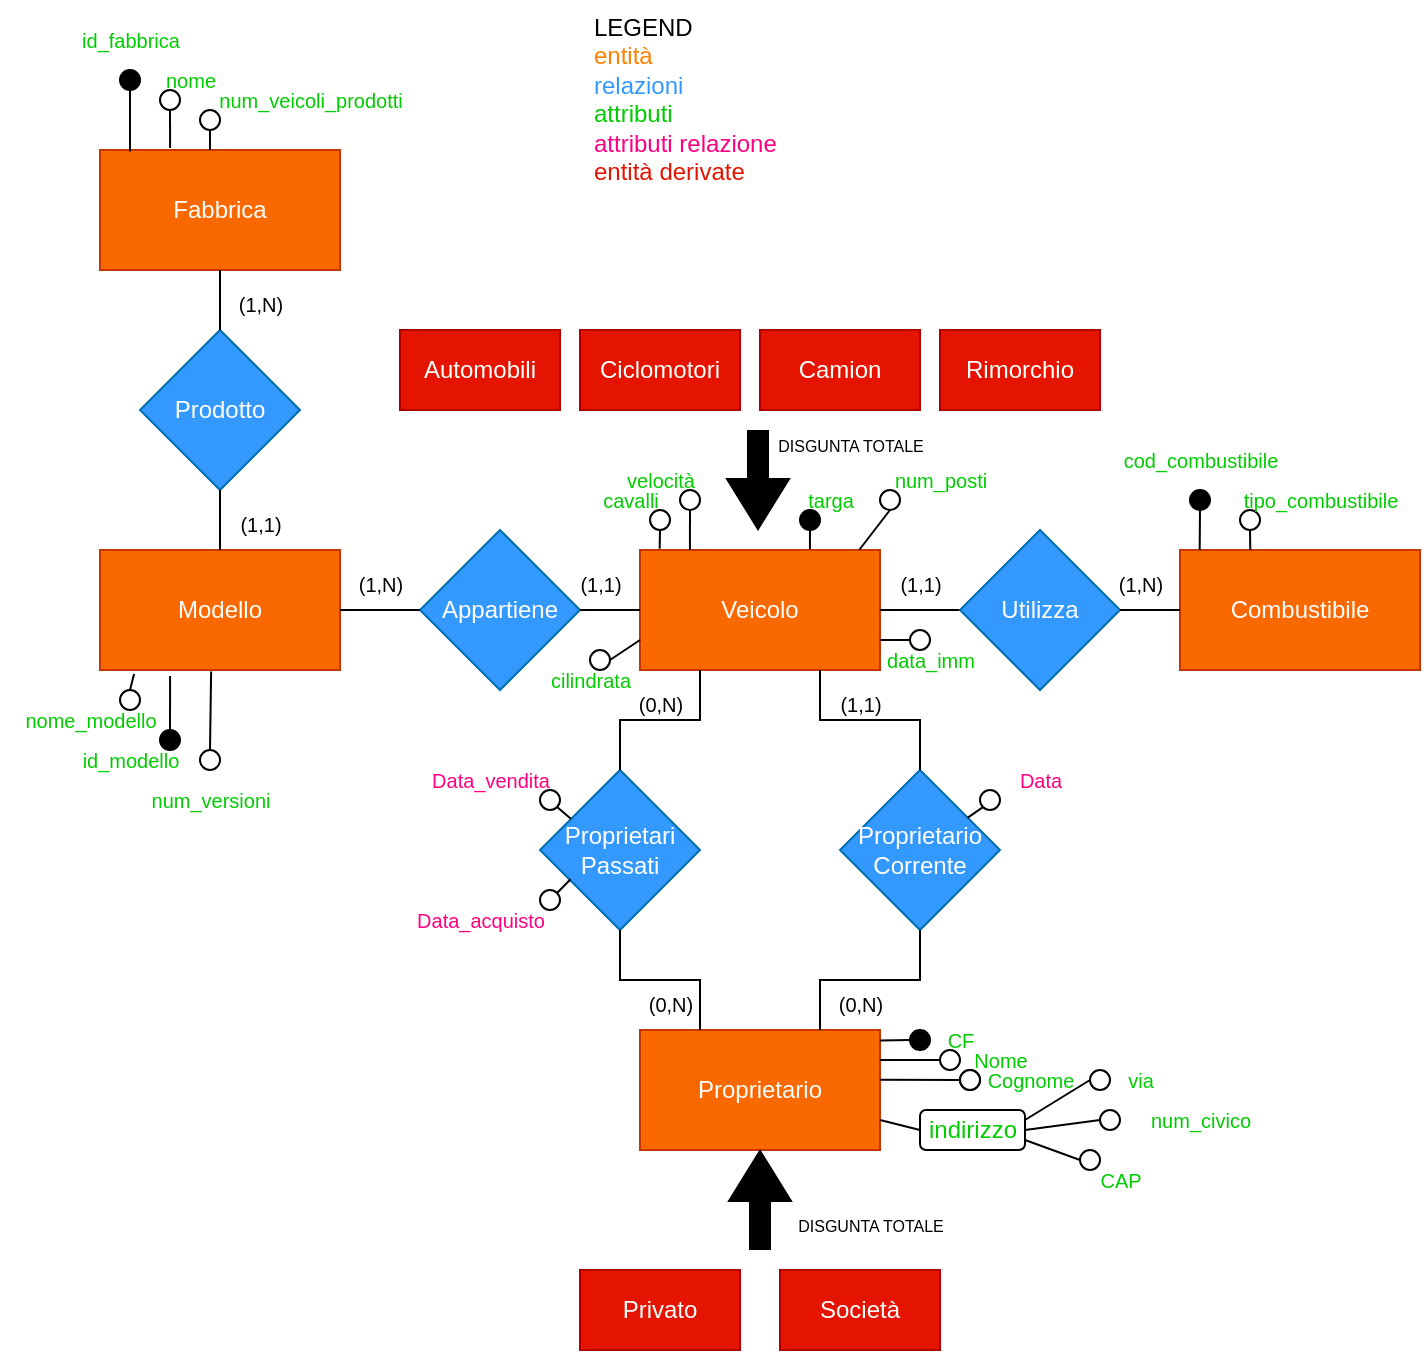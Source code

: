 <mxfile version="25.0.3">
  <diagram id="R2lEEEUBdFMjLlhIrx00" name="Page-1">
    <mxGraphModel dx="1195" dy="615" grid="1" gridSize="10" guides="1" tooltips="1" connect="1" arrows="1" fold="1" page="1" pageScale="1" pageWidth="850" pageHeight="1100" math="0" shadow="0" extFonts="Permanent Marker^https://fonts.googleapis.com/css?family=Permanent+Marker">
      <root>
        <mxCell id="0" />
        <mxCell id="1" parent="0" />
        <mxCell id="9FE5VQ18CB0oaiTqlROv-15" value="" style="shape=flexArrow;endArrow=classic;html=1;rounded=0;fontSize=12;startSize=8;endSize=8;curved=1;fillColor=#000000;" parent="1" edge="1">
          <mxGeometry width="50" height="50" relative="1" as="geometry">
            <mxPoint x="449" y="428" as="sourcePoint" />
            <mxPoint x="449" y="478" as="targetPoint" />
          </mxGeometry>
        </mxCell>
        <mxCell id="9FE5VQ18CB0oaiTqlROv-1" value="Veicolo" style="rounded=0;whiteSpace=wrap;html=1;fillColor=#fa6800;strokeColor=#C73500;fontColor=#FFFFFF;" parent="1" vertex="1">
          <mxGeometry x="390" y="488" width="120" height="60" as="geometry" />
        </mxCell>
        <mxCell id="9FE5VQ18CB0oaiTqlROv-2" value="Proprietario Corrente" style="rhombus;whiteSpace=wrap;html=1;fillColor=#3399FF;strokeColor=#006EAF;fontColor=#ffffff;" parent="1" vertex="1">
          <mxGeometry x="490" y="598" width="80" height="80" as="geometry" />
        </mxCell>
        <mxCell id="9FE5VQ18CB0oaiTqlROv-3" value="Proprietari Passati" style="rhombus;whiteSpace=wrap;html=1;fillColor=#3399FF;strokeColor=#006EAF;fontColor=#ffffff;" parent="1" vertex="1">
          <mxGeometry x="340" y="598" width="80" height="80" as="geometry" />
        </mxCell>
        <mxCell id="9FE5VQ18CB0oaiTqlROv-4" value="Proprietario" style="rounded=0;whiteSpace=wrap;html=1;fillColor=#fa6800;strokeColor=#C73500;fontColor=#FFFFFF;" parent="1" vertex="1">
          <mxGeometry x="390" y="728" width="120" height="60" as="geometry" />
        </mxCell>
        <mxCell id="9FE5VQ18CB0oaiTqlROv-5" value="Combustibile" style="rounded=0;whiteSpace=wrap;html=1;fillColor=#fa6800;strokeColor=#C73500;fontColor=#FFFFFF;" parent="1" vertex="1">
          <mxGeometry x="660" y="488" width="120" height="60" as="geometry" />
        </mxCell>
        <mxCell id="9FE5VQ18CB0oaiTqlROv-6" value="Modello" style="rounded=0;whiteSpace=wrap;html=1;fillColor=#fa6800;strokeColor=#C73500;fontColor=#FFFFFF;" parent="1" vertex="1">
          <mxGeometry x="120" y="488" width="120" height="60" as="geometry" />
        </mxCell>
        <mxCell id="9FE5VQ18CB0oaiTqlROv-7" value="Appartiene" style="rhombus;whiteSpace=wrap;html=1;fillColor=#3399FF;strokeColor=#006EAF;fontColor=#ffffff;" parent="1" vertex="1">
          <mxGeometry x="280" y="478" width="80" height="80" as="geometry" />
        </mxCell>
        <mxCell id="9FE5VQ18CB0oaiTqlROv-8" value="Prodotto" style="rhombus;whiteSpace=wrap;html=1;fillColor=#3399FF;strokeColor=#006EAF;fontColor=#ffffff;" parent="1" vertex="1">
          <mxGeometry x="140" y="378" width="80" height="80" as="geometry" />
        </mxCell>
        <mxCell id="9FE5VQ18CB0oaiTqlROv-85" style="edgeStyle=none;curved=1;rounded=0;orthogonalLoop=1;jettySize=auto;html=1;exitX=0;exitY=0.5;exitDx=0;exitDy=0;entryX=1;entryY=0.5;entryDx=0;entryDy=0;fontSize=12;startSize=8;endSize=8;endArrow=none;endFill=0;" parent="1" source="9FE5VQ18CB0oaiTqlROv-9" target="9FE5VQ18CB0oaiTqlROv-1" edge="1">
          <mxGeometry relative="1" as="geometry" />
        </mxCell>
        <mxCell id="9FE5VQ18CB0oaiTqlROv-9" value="Utilizza" style="rhombus;whiteSpace=wrap;html=1;fillColor=#3399FF;strokeColor=#006EAF;fontColor=#ffffff;" parent="1" vertex="1">
          <mxGeometry x="550" y="478" width="80" height="80" as="geometry" />
        </mxCell>
        <mxCell id="9FE5VQ18CB0oaiTqlROv-10" value="Fabbrica" style="rounded=0;whiteSpace=wrap;html=1;fillColor=#fa6800;strokeColor=#C73500;fontColor=#FFFFFF;" parent="1" vertex="1">
          <mxGeometry x="120" y="288" width="120" height="60" as="geometry" />
        </mxCell>
        <mxCell id="9FE5VQ18CB0oaiTqlROv-11" value="Automobili" style="rounded=0;whiteSpace=wrap;html=1;fillColor=#e51400;strokeColor=#B20000;fontColor=#ffffff;" parent="1" vertex="1">
          <mxGeometry x="270" y="378" width="80" height="40" as="geometry" />
        </mxCell>
        <mxCell id="9FE5VQ18CB0oaiTqlROv-12" value="Ciclomotori" style="rounded=0;whiteSpace=wrap;html=1;fillColor=#e51400;strokeColor=#B20000;fontColor=#ffffff;" parent="1" vertex="1">
          <mxGeometry x="360" y="378" width="80" height="40" as="geometry" />
        </mxCell>
        <mxCell id="9FE5VQ18CB0oaiTqlROv-13" value="Camion" style="rounded=0;whiteSpace=wrap;html=1;fillColor=#e51400;strokeColor=#B20000;fontColor=#ffffff;" parent="1" vertex="1">
          <mxGeometry x="450" y="378" width="80" height="40" as="geometry" />
        </mxCell>
        <mxCell id="9FE5VQ18CB0oaiTqlROv-14" value="Rimorchio" style="rounded=0;whiteSpace=wrap;html=1;fillColor=#E51400;strokeColor=#B20000;fontColor=#ffffff;" parent="1" vertex="1">
          <mxGeometry x="540" y="378" width="80" height="40" as="geometry" />
        </mxCell>
        <mxCell id="9FE5VQ18CB0oaiTqlROv-19" value="" style="endArrow=none;html=1;rounded=0;fontSize=12;startSize=8;endSize=8;curved=1;entryX=0;entryY=0.5;entryDx=0;entryDy=0;exitX=1;exitY=0.5;exitDx=0;exitDy=0;" parent="1" source="9FE5VQ18CB0oaiTqlROv-9" target="9FE5VQ18CB0oaiTqlROv-5" edge="1">
          <mxGeometry width="50" height="50" relative="1" as="geometry">
            <mxPoint x="630" y="558" as="sourcePoint" />
            <mxPoint x="680" y="508" as="targetPoint" />
          </mxGeometry>
        </mxCell>
        <mxCell id="9FE5VQ18CB0oaiTqlROv-20" value="" style="endArrow=none;html=1;rounded=0;fontSize=12;startSize=8;endSize=8;curved=1;entryX=0;entryY=0.5;entryDx=0;entryDy=0;exitX=1;exitY=0.5;exitDx=0;exitDy=0;" parent="1" source="9FE5VQ18CB0oaiTqlROv-7" target="9FE5VQ18CB0oaiTqlROv-1" edge="1">
          <mxGeometry width="50" height="50" relative="1" as="geometry">
            <mxPoint x="340" y="558" as="sourcePoint" />
            <mxPoint x="390" y="508" as="targetPoint" />
          </mxGeometry>
        </mxCell>
        <mxCell id="9FE5VQ18CB0oaiTqlROv-21" value="" style="endArrow=none;html=1;rounded=0;fontSize=12;startSize=8;endSize=8;curved=1;entryX=0;entryY=0.5;entryDx=0;entryDy=0;" parent="1" target="9FE5VQ18CB0oaiTqlROv-7" edge="1">
          <mxGeometry width="50" height="50" relative="1" as="geometry">
            <mxPoint x="240" y="518" as="sourcePoint" />
            <mxPoint x="270" y="468" as="targetPoint" />
          </mxGeometry>
        </mxCell>
        <mxCell id="9FE5VQ18CB0oaiTqlROv-22" value="" style="endArrow=none;html=1;rounded=0;fontSize=12;startSize=8;endSize=8;curved=1;entryX=0.5;entryY=1;entryDx=0;entryDy=0;exitX=0.5;exitY=0;exitDx=0;exitDy=0;" parent="1" source="9FE5VQ18CB0oaiTqlROv-6" target="9FE5VQ18CB0oaiTqlROv-8" edge="1">
          <mxGeometry width="50" height="50" relative="1" as="geometry">
            <mxPoint x="150" y="498" as="sourcePoint" />
            <mxPoint x="200" y="448" as="targetPoint" />
          </mxGeometry>
        </mxCell>
        <mxCell id="9FE5VQ18CB0oaiTqlROv-23" value="" style="endArrow=none;html=1;rounded=0;fontSize=12;startSize=8;endSize=8;curved=1;entryX=0.5;entryY=1;entryDx=0;entryDy=0;" parent="1" source="9FE5VQ18CB0oaiTqlROv-8" target="9FE5VQ18CB0oaiTqlROv-10" edge="1">
          <mxGeometry width="50" height="50" relative="1" as="geometry">
            <mxPoint x="150" y="458" as="sourcePoint" />
            <mxPoint x="200" y="408" as="targetPoint" />
          </mxGeometry>
        </mxCell>
        <mxCell id="9FE5VQ18CB0oaiTqlROv-27" value="" style="endArrow=none;html=1;rounded=0;fontSize=12;startSize=8;endSize=8;entryX=0.25;entryY=1;entryDx=0;entryDy=0;exitX=0.5;exitY=0;exitDx=0;exitDy=0;edgeStyle=orthogonalEdgeStyle;" parent="1" source="9FE5VQ18CB0oaiTqlROv-3" target="9FE5VQ18CB0oaiTqlROv-1" edge="1">
          <mxGeometry width="50" height="50" relative="1" as="geometry">
            <mxPoint x="370" y="598" as="sourcePoint" />
            <mxPoint x="410" y="558" as="targetPoint" />
          </mxGeometry>
        </mxCell>
        <mxCell id="9FE5VQ18CB0oaiTqlROv-28" value="" style="endArrow=none;html=1;rounded=0;fontSize=12;startSize=8;endSize=8;entryX=0.5;entryY=0;entryDx=0;entryDy=0;exitX=0.75;exitY=1;exitDx=0;exitDy=0;edgeStyle=orthogonalEdgeStyle;" parent="1" source="9FE5VQ18CB0oaiTqlROv-1" target="9FE5VQ18CB0oaiTqlROv-2" edge="1">
          <mxGeometry width="50" height="50" relative="1" as="geometry">
            <mxPoint x="460" y="628" as="sourcePoint" />
            <mxPoint x="510" y="578" as="targetPoint" />
          </mxGeometry>
        </mxCell>
        <mxCell id="9FE5VQ18CB0oaiTqlROv-29" value="" style="endArrow=none;html=1;rounded=0;fontSize=12;startSize=8;endSize=8;entryX=0.5;entryY=1;entryDx=0;entryDy=0;exitX=0.25;exitY=0;exitDx=0;exitDy=0;edgeStyle=orthogonalEdgeStyle;" parent="1" source="9FE5VQ18CB0oaiTqlROv-4" target="9FE5VQ18CB0oaiTqlROv-3" edge="1">
          <mxGeometry width="50" height="50" relative="1" as="geometry">
            <mxPoint x="320" y="738" as="sourcePoint" />
            <mxPoint x="370" y="688" as="targetPoint" />
          </mxGeometry>
        </mxCell>
        <mxCell id="9FE5VQ18CB0oaiTqlROv-30" value="" style="endArrow=none;html=1;rounded=0;fontSize=12;startSize=8;endSize=8;entryX=0.5;entryY=1;entryDx=0;entryDy=0;exitX=0.75;exitY=0;exitDx=0;exitDy=0;edgeStyle=orthogonalEdgeStyle;" parent="1" source="9FE5VQ18CB0oaiTqlROv-4" target="9FE5VQ18CB0oaiTqlROv-2" edge="1">
          <mxGeometry width="50" height="50" relative="1" as="geometry">
            <mxPoint x="450" y="738" as="sourcePoint" />
            <mxPoint x="500" y="688" as="targetPoint" />
          </mxGeometry>
        </mxCell>
        <mxCell id="9FE5VQ18CB0oaiTqlROv-31" value="Privato" style="rounded=0;whiteSpace=wrap;html=1;fillColor=#e51400;strokeColor=#B20000;fontColor=#ffffff;" parent="1" vertex="1">
          <mxGeometry x="360" y="848" width="80" height="40" as="geometry" />
        </mxCell>
        <mxCell id="9FE5VQ18CB0oaiTqlROv-32" value="Società" style="rounded=0;whiteSpace=wrap;html=1;fillColor=#e51400;strokeColor=#B20000;fontColor=#ffffff;" parent="1" vertex="1">
          <mxGeometry x="460" y="848" width="80" height="40" as="geometry" />
        </mxCell>
        <mxCell id="9FE5VQ18CB0oaiTqlROv-35" value="" style="shape=flexArrow;endArrow=classic;html=1;rounded=0;fontSize=12;startSize=8;endSize=8;curved=1;fillColor=#000000;" parent="1" edge="1">
          <mxGeometry width="50" height="50" relative="1" as="geometry">
            <mxPoint x="450" y="838" as="sourcePoint" />
            <mxPoint x="450" y="788" as="targetPoint" />
          </mxGeometry>
        </mxCell>
        <mxCell id="9FE5VQ18CB0oaiTqlROv-36" value="&lt;font size=&quot;1&quot;&gt;(1,1)&lt;/font&gt;" style="text;html=1;align=center;verticalAlign=middle;resizable=0;points=[];autosize=1;strokeColor=none;fillColor=none;fontSize=16;" parent="1" vertex="1">
          <mxGeometry x="510" y="488" width="40" height="30" as="geometry" />
        </mxCell>
        <mxCell id="9FE5VQ18CB0oaiTqlROv-37" value="&lt;font size=&quot;1&quot;&gt;(1,N)&lt;/font&gt;" style="text;html=1;align=center;verticalAlign=middle;resizable=0;points=[];autosize=1;strokeColor=none;fillColor=none;fontSize=16;" parent="1" vertex="1">
          <mxGeometry x="615" y="488" width="50" height="30" as="geometry" />
        </mxCell>
        <mxCell id="9FE5VQ18CB0oaiTqlROv-38" value="&lt;font size=&quot;1&quot;&gt;(1,1)&lt;/font&gt;" style="text;html=1;align=center;verticalAlign=middle;resizable=0;points=[];autosize=1;strokeColor=none;fillColor=none;fontSize=16;" parent="1" vertex="1">
          <mxGeometry x="350" y="488" width="40" height="30" as="geometry" />
        </mxCell>
        <mxCell id="9FE5VQ18CB0oaiTqlROv-39" value="&lt;font size=&quot;1&quot;&gt;(1,N)&lt;/font&gt;" style="text;html=1;align=center;verticalAlign=middle;resizable=0;points=[];autosize=1;strokeColor=none;fillColor=none;fontSize=16;" parent="1" vertex="1">
          <mxGeometry x="235" y="488" width="50" height="30" as="geometry" />
        </mxCell>
        <mxCell id="9FE5VQ18CB0oaiTqlROv-40" value="&lt;font size=&quot;1&quot;&gt;(1,1)&lt;/font&gt;" style="text;html=1;align=center;verticalAlign=middle;resizable=0;points=[];autosize=1;strokeColor=none;fillColor=none;fontSize=16;" parent="1" vertex="1">
          <mxGeometry x="180" y="458" width="40" height="30" as="geometry" />
        </mxCell>
        <mxCell id="9FE5VQ18CB0oaiTqlROv-41" value="&lt;font size=&quot;1&quot;&gt;(1,N)&lt;/font&gt;" style="text;html=1;align=center;verticalAlign=middle;resizable=0;points=[];autosize=1;strokeColor=none;fillColor=none;fontSize=16;" parent="1" vertex="1">
          <mxGeometry x="175" y="348" width="50" height="30" as="geometry" />
        </mxCell>
        <mxCell id="9FE5VQ18CB0oaiTqlROv-42" value="&lt;font size=&quot;1&quot;&gt;(1,1)&lt;/font&gt;" style="text;html=1;align=center;verticalAlign=middle;resizable=0;points=[];autosize=1;strokeColor=none;fillColor=none;fontSize=16;" parent="1" vertex="1">
          <mxGeometry x="480" y="548" width="40" height="30" as="geometry" />
        </mxCell>
        <mxCell id="9FE5VQ18CB0oaiTqlROv-43" value="&lt;font size=&quot;1&quot;&gt;(0,N)&lt;/font&gt;" style="text;html=1;align=center;verticalAlign=middle;resizable=0;points=[];autosize=1;strokeColor=none;fillColor=none;fontSize=16;" parent="1" vertex="1">
          <mxGeometry x="375" y="548" width="50" height="30" as="geometry" />
        </mxCell>
        <mxCell id="9FE5VQ18CB0oaiTqlROv-44" value="&lt;font size=&quot;1&quot;&gt;(0,N)&lt;/font&gt;" style="text;html=1;align=center;verticalAlign=middle;resizable=0;points=[];autosize=1;strokeColor=none;fillColor=none;fontSize=16;" parent="1" vertex="1">
          <mxGeometry x="475" y="698" width="50" height="30" as="geometry" />
        </mxCell>
        <mxCell id="9FE5VQ18CB0oaiTqlROv-45" value="&lt;font size=&quot;1&quot;&gt;(0,N)&lt;/font&gt;" style="text;html=1;align=center;verticalAlign=middle;resizable=0;points=[];autosize=1;strokeColor=none;fillColor=none;fontSize=16;" parent="1" vertex="1">
          <mxGeometry x="380" y="698" width="50" height="30" as="geometry" />
        </mxCell>
        <mxCell id="9FE5VQ18CB0oaiTqlROv-50" value="" style="ellipse;whiteSpace=wrap;html=1;aspect=fixed;" parent="1" vertex="1">
          <mxGeometry x="130" y="558" width="10" height="10" as="geometry" />
        </mxCell>
        <mxCell id="9FE5VQ18CB0oaiTqlROv-51" value="&lt;font&gt;nome_modello&lt;/font&gt;" style="text;html=1;align=center;verticalAlign=middle;resizable=0;points=[];autosize=1;fontSize=10;fontColor=#00CC00;labelBorderColor=none;" parent="1" vertex="1">
          <mxGeometry x="70" y="558" width="90" height="30" as="geometry" />
        </mxCell>
        <mxCell id="9FE5VQ18CB0oaiTqlROv-52" style="edgeStyle=none;curved=1;rounded=0;orthogonalLoop=1;jettySize=auto;html=1;exitX=0.5;exitY=0;exitDx=0;exitDy=0;entryX=0.142;entryY=1.033;entryDx=0;entryDy=0;entryPerimeter=0;fontSize=12;startSize=8;endSize=8;endArrow=none;endFill=0;" parent="1" source="9FE5VQ18CB0oaiTqlROv-50" target="9FE5VQ18CB0oaiTqlROv-6" edge="1">
          <mxGeometry relative="1" as="geometry" />
        </mxCell>
        <mxCell id="9FE5VQ18CB0oaiTqlROv-55" value="" style="ellipse;whiteSpace=wrap;html=1;aspect=fixed;fillColor=#000000;" parent="1" vertex="1">
          <mxGeometry x="150" y="578" width="10" height="10" as="geometry" />
        </mxCell>
        <mxCell id="9FE5VQ18CB0oaiTqlROv-56" value="&lt;font&gt;id_modello&lt;/font&gt;" style="text;html=1;align=center;verticalAlign=middle;resizable=0;points=[];autosize=1;fontSize=10;fontColor=#00CC00;labelBorderColor=none;" parent="1" vertex="1">
          <mxGeometry x="100" y="578" width="70" height="30" as="geometry" />
        </mxCell>
        <mxCell id="9FE5VQ18CB0oaiTqlROv-57" style="edgeStyle=none;curved=1;rounded=0;orthogonalLoop=1;jettySize=auto;html=1;exitX=0.5;exitY=0;exitDx=0;exitDy=0;entryX=0.292;entryY=1.05;entryDx=0;entryDy=0;entryPerimeter=0;fontSize=12;startSize=8;endSize=8;endArrow=none;endFill=0;" parent="1" source="9FE5VQ18CB0oaiTqlROv-55" target="9FE5VQ18CB0oaiTqlROv-6" edge="1">
          <mxGeometry relative="1" as="geometry" />
        </mxCell>
        <mxCell id="9FE5VQ18CB0oaiTqlROv-60" value="" style="ellipse;whiteSpace=wrap;html=1;aspect=fixed;" parent="1" vertex="1">
          <mxGeometry x="170" y="588" width="10" height="10" as="geometry" />
        </mxCell>
        <mxCell id="9FE5VQ18CB0oaiTqlROv-61" style="edgeStyle=none;curved=1;rounded=0;orthogonalLoop=1;jettySize=auto;html=1;exitX=0.5;exitY=0;exitDx=0;exitDy=0;entryX=0.463;entryY=1.012;entryDx=0;entryDy=0;entryPerimeter=0;fontSize=12;startSize=8;endSize=8;endArrow=none;endFill=0;" parent="1" source="9FE5VQ18CB0oaiTqlROv-60" target="9FE5VQ18CB0oaiTqlROv-6" edge="1">
          <mxGeometry relative="1" as="geometry" />
        </mxCell>
        <mxCell id="9FE5VQ18CB0oaiTqlROv-62" value="&lt;span&gt;num_versioni&lt;/span&gt;" style="text;html=1;align=center;verticalAlign=middle;resizable=0;points=[];autosize=1;fontSize=10;fontColor=#00CC00;labelBorderColor=none;" parent="1" vertex="1">
          <mxGeometry x="135" y="598" width="80" height="30" as="geometry" />
        </mxCell>
        <mxCell id="9FE5VQ18CB0oaiTqlROv-64" value="" style="ellipse;whiteSpace=wrap;html=1;aspect=fixed;fillColor=#000000;" parent="1" vertex="1">
          <mxGeometry x="130" y="248" width="10" height="10" as="geometry" />
        </mxCell>
        <mxCell id="9FE5VQ18CB0oaiTqlROv-65" style="edgeStyle=none;curved=1;rounded=0;orthogonalLoop=1;jettySize=auto;html=1;exitX=0.5;exitY=1;exitDx=0;exitDy=0;entryX=0.125;entryY=0.012;entryDx=0;entryDy=0;entryPerimeter=0;fontSize=12;startSize=8;endSize=8;endArrow=none;endFill=0;" parent="1" source="9FE5VQ18CB0oaiTqlROv-64" target="9FE5VQ18CB0oaiTqlROv-10" edge="1">
          <mxGeometry relative="1" as="geometry" />
        </mxCell>
        <mxCell id="9FE5VQ18CB0oaiTqlROv-67" value="" style="ellipse;whiteSpace=wrap;html=1;aspect=fixed;" parent="1" vertex="1">
          <mxGeometry x="150" y="258" width="10" height="10" as="geometry" />
        </mxCell>
        <mxCell id="9FE5VQ18CB0oaiTqlROv-68" value="" style="ellipse;whiteSpace=wrap;html=1;aspect=fixed;" parent="1" vertex="1">
          <mxGeometry x="170" y="268" width="10" height="10" as="geometry" />
        </mxCell>
        <mxCell id="9FE5VQ18CB0oaiTqlROv-71" value="&lt;span&gt;id_fabbrica&lt;/span&gt;" style="text;html=1;align=center;verticalAlign=middle;resizable=0;points=[];autosize=1;fontSize=10;fontColor=#00CC00;labelBorderColor=none;" parent="1" vertex="1">
          <mxGeometry x="100" y="218" width="70" height="30" as="geometry" />
        </mxCell>
        <mxCell id="9FE5VQ18CB0oaiTqlROv-74" value="&lt;span&gt;nome&lt;/span&gt;" style="text;html=1;align=center;verticalAlign=middle;resizable=0;points=[];autosize=1;fontSize=10;fontColor=#00CC00;labelBorderColor=none;" parent="1" vertex="1">
          <mxGeometry x="140" y="238" width="50" height="30" as="geometry" />
        </mxCell>
        <mxCell id="9FE5VQ18CB0oaiTqlROv-75" value="&lt;span&gt;num_veicoli_prodotti&lt;/span&gt;" style="text;html=1;align=center;verticalAlign=middle;resizable=0;points=[];autosize=1;fontSize=10;fontColor=#00CC00;labelBorderColor=none;" parent="1" vertex="1">
          <mxGeometry x="165" y="248" width="120" height="30" as="geometry" />
        </mxCell>
        <mxCell id="9FE5VQ18CB0oaiTqlROv-76" style="edgeStyle=none;curved=1;rounded=0;orthogonalLoop=1;jettySize=auto;html=1;exitX=0.5;exitY=1;exitDx=0;exitDy=0;entryX=0.292;entryY=-0.017;entryDx=0;entryDy=0;entryPerimeter=0;fontSize=12;startSize=8;endSize=8;endArrow=none;endFill=0;" parent="1" source="9FE5VQ18CB0oaiTqlROv-67" target="9FE5VQ18CB0oaiTqlROv-10" edge="1">
          <mxGeometry relative="1" as="geometry" />
        </mxCell>
        <mxCell id="9FE5VQ18CB0oaiTqlROv-77" style="edgeStyle=none;curved=1;rounded=0;orthogonalLoop=1;jettySize=auto;html=1;exitX=0.5;exitY=1;exitDx=0;exitDy=0;fontSize=12;startSize=8;endSize=8;endArrow=none;endFill=0;" parent="1" source="9FE5VQ18CB0oaiTqlROv-68" edge="1">
          <mxGeometry relative="1" as="geometry">
            <mxPoint x="175" y="288" as="targetPoint" />
          </mxGeometry>
        </mxCell>
        <mxCell id="9FE5VQ18CB0oaiTqlROv-78" value="" style="ellipse;whiteSpace=wrap;html=1;aspect=fixed;fillColor=#000000;" parent="1" vertex="1">
          <mxGeometry x="665" y="458" width="10" height="10" as="geometry" />
        </mxCell>
        <mxCell id="9FE5VQ18CB0oaiTqlROv-79" value="" style="ellipse;whiteSpace=wrap;html=1;aspect=fixed;" parent="1" vertex="1">
          <mxGeometry x="690" y="468" width="10" height="10" as="geometry" />
        </mxCell>
        <mxCell id="9FE5VQ18CB0oaiTqlROv-80" style="edgeStyle=none;curved=1;rounded=0;orthogonalLoop=1;jettySize=auto;html=1;exitX=0.5;exitY=1;exitDx=0;exitDy=0;fontSize=12;startSize=8;endSize=8;endArrow=none;endFill=0;entryX=0.082;entryY=0.001;entryDx=0;entryDy=0;entryPerimeter=0;" parent="1" source="9FE5VQ18CB0oaiTqlROv-78" target="9FE5VQ18CB0oaiTqlROv-5" edge="1">
          <mxGeometry relative="1" as="geometry">
            <mxPoint x="670" y="487" as="targetPoint" />
          </mxGeometry>
        </mxCell>
        <mxCell id="9FE5VQ18CB0oaiTqlROv-81" value="&lt;span&gt;cod_combustibile&lt;/span&gt;" style="text;html=1;align=center;verticalAlign=middle;resizable=0;points=[];autosize=1;fontSize=10;fontColor=#00CC00;labelBorderColor=none;" parent="1" vertex="1">
          <mxGeometry x="620" y="428" width="100" height="30" as="geometry" />
        </mxCell>
        <mxCell id="9FE5VQ18CB0oaiTqlROv-83" style="edgeStyle=none;curved=1;rounded=0;orthogonalLoop=1;jettySize=auto;html=1;exitX=0.5;exitY=1;exitDx=0;exitDy=0;entryX=0.293;entryY=0;entryDx=0;entryDy=0;entryPerimeter=0;fontSize=12;startSize=8;endSize=8;endArrow=none;endFill=0;" parent="1" source="9FE5VQ18CB0oaiTqlROv-79" target="9FE5VQ18CB0oaiTqlROv-5" edge="1">
          <mxGeometry relative="1" as="geometry" />
        </mxCell>
        <mxCell id="9FE5VQ18CB0oaiTqlROv-84" value="&lt;span&gt;tipo_combustibile&lt;/span&gt;" style="text;html=1;align=center;verticalAlign=middle;resizable=0;points=[];autosize=1;fontSize=10;fontColor=#00CC00;labelBorderColor=none;" parent="1" vertex="1">
          <mxGeometry x="680" y="448" width="100" height="30" as="geometry" />
        </mxCell>
        <mxCell id="9FE5VQ18CB0oaiTqlROv-87" value="" style="ellipse;whiteSpace=wrap;html=1;aspect=fixed;" parent="1" vertex="1">
          <mxGeometry x="340" y="608" width="10" height="10" as="geometry" />
        </mxCell>
        <mxCell id="9FE5VQ18CB0oaiTqlROv-88" value="" style="ellipse;whiteSpace=wrap;html=1;aspect=fixed;" parent="1" vertex="1">
          <mxGeometry x="340" y="658" width="10" height="10" as="geometry" />
        </mxCell>
        <mxCell id="9FE5VQ18CB0oaiTqlROv-89" style="edgeStyle=none;curved=1;rounded=0;orthogonalLoop=1;jettySize=auto;html=1;exitX=1;exitY=1;exitDx=0;exitDy=0;entryX=0.193;entryY=0.305;entryDx=0;entryDy=0;entryPerimeter=0;fontSize=12;startSize=8;endSize=8;endArrow=none;endFill=0;" parent="1" source="9FE5VQ18CB0oaiTqlROv-87" target="9FE5VQ18CB0oaiTqlROv-3" edge="1">
          <mxGeometry relative="1" as="geometry" />
        </mxCell>
        <mxCell id="9FE5VQ18CB0oaiTqlROv-90" style="edgeStyle=none;curved=1;rounded=0;orthogonalLoop=1;jettySize=auto;html=1;exitX=1;exitY=0;exitDx=0;exitDy=0;entryX=0.191;entryY=0.683;entryDx=0;entryDy=0;entryPerimeter=0;fontSize=12;startSize=8;endSize=8;endArrow=none;endFill=0;" parent="1" source="9FE5VQ18CB0oaiTqlROv-88" target="9FE5VQ18CB0oaiTqlROv-3" edge="1">
          <mxGeometry relative="1" as="geometry" />
        </mxCell>
        <mxCell id="9FE5VQ18CB0oaiTqlROv-91" value="&lt;span&gt;Data_vendita&lt;/span&gt;" style="text;html=1;align=center;verticalAlign=middle;resizable=0;points=[];autosize=1;fontSize=10;fontColor=#FF0080;labelBorderColor=none;" parent="1" vertex="1">
          <mxGeometry x="275" y="588" width="80" height="30" as="geometry" />
        </mxCell>
        <mxCell id="9FE5VQ18CB0oaiTqlROv-92" value="&lt;span&gt;Data_acquisto&lt;/span&gt;" style="text;html=1;align=center;verticalAlign=middle;resizable=0;points=[];autosize=1;fontSize=10;fontColor=#FF0080;labelBorderColor=none;" parent="1" vertex="1">
          <mxGeometry x="265" y="658" width="90" height="30" as="geometry" />
        </mxCell>
        <mxCell id="9FE5VQ18CB0oaiTqlROv-93" value="" style="ellipse;whiteSpace=wrap;html=1;aspect=fixed;" parent="1" vertex="1">
          <mxGeometry x="560" y="608" width="10" height="10" as="geometry" />
        </mxCell>
        <mxCell id="9FE5VQ18CB0oaiTqlROv-94" style="edgeStyle=none;curved=1;rounded=0;orthogonalLoop=1;jettySize=auto;html=1;exitX=0;exitY=1;exitDx=0;exitDy=0;entryX=0.797;entryY=0.299;entryDx=0;entryDy=0;entryPerimeter=0;fontSize=12;startSize=8;endSize=8;endArrow=none;endFill=0;" parent="1" source="9FE5VQ18CB0oaiTqlROv-93" target="9FE5VQ18CB0oaiTqlROv-2" edge="1">
          <mxGeometry relative="1" as="geometry" />
        </mxCell>
        <mxCell id="9FE5VQ18CB0oaiTqlROv-95" value="&lt;span&gt;Data&lt;/span&gt;" style="text;html=1;align=center;verticalAlign=middle;resizable=0;points=[];autosize=1;strokeColor=none;fillColor=none;fontSize=10;fontColor=#FF0080;" parent="1" vertex="1">
          <mxGeometry x="570" y="588" width="40" height="30" as="geometry" />
        </mxCell>
        <mxCell id="9FE5VQ18CB0oaiTqlROv-96" value="" style="ellipse;whiteSpace=wrap;html=1;aspect=fixed;fillColor=#000000;" parent="1" vertex="1">
          <mxGeometry x="525" y="728" width="10" height="10" as="geometry" />
        </mxCell>
        <mxCell id="9FE5VQ18CB0oaiTqlROv-97" style="edgeStyle=none;curved=1;rounded=0;orthogonalLoop=1;jettySize=auto;html=1;exitX=0;exitY=0.5;exitDx=0;exitDy=0;entryX=1;entryY=0.087;entryDx=0;entryDy=0;entryPerimeter=0;fontSize=12;startSize=8;endSize=8;endArrow=none;endFill=0;" parent="1" source="9FE5VQ18CB0oaiTqlROv-96" target="9FE5VQ18CB0oaiTqlROv-4" edge="1">
          <mxGeometry relative="1" as="geometry" />
        </mxCell>
        <mxCell id="9FE5VQ18CB0oaiTqlROv-98" value="&lt;span&gt;CF&lt;/span&gt;" style="text;html=1;align=center;verticalAlign=middle;resizable=0;points=[];autosize=1;strokeColor=none;fillColor=none;fontSize=10;fontColor=#00CC00;" parent="1" vertex="1">
          <mxGeometry x="530" y="718" width="40" height="30" as="geometry" />
        </mxCell>
        <mxCell id="9FE5VQ18CB0oaiTqlROv-100" style="edgeStyle=none;curved=1;rounded=0;orthogonalLoop=1;jettySize=auto;html=1;exitX=0;exitY=0.5;exitDx=0;exitDy=0;entryX=1;entryY=0.25;entryDx=0;entryDy=0;fontSize=12;startSize=8;endSize=8;endArrow=none;endFill=0;" parent="1" source="9FE5VQ18CB0oaiTqlROv-99" target="9FE5VQ18CB0oaiTqlROv-4" edge="1">
          <mxGeometry relative="1" as="geometry" />
        </mxCell>
        <mxCell id="9FE5VQ18CB0oaiTqlROv-99" value="" style="ellipse;whiteSpace=wrap;html=1;aspect=fixed;" parent="1" vertex="1">
          <mxGeometry x="540" y="738" width="10" height="10" as="geometry" />
        </mxCell>
        <mxCell id="9FE5VQ18CB0oaiTqlROv-101" value="&lt;span&gt;Nome&lt;/span&gt;" style="text;html=1;align=center;verticalAlign=middle;resizable=0;points=[];autosize=1;strokeColor=none;fillColor=none;fontSize=10;fontColor=#00CC00;" parent="1" vertex="1">
          <mxGeometry x="545" y="728" width="50" height="30" as="geometry" />
        </mxCell>
        <mxCell id="9FE5VQ18CB0oaiTqlROv-102" value="" style="ellipse;whiteSpace=wrap;html=1;aspect=fixed;" parent="1" vertex="1">
          <mxGeometry x="550" y="748" width="10" height="10" as="geometry" />
        </mxCell>
        <mxCell id="9FE5VQ18CB0oaiTqlROv-103" style="edgeStyle=none;curved=1;rounded=0;orthogonalLoop=1;jettySize=auto;html=1;exitX=0;exitY=0.5;exitDx=0;exitDy=0;entryX=1;entryY=0.414;entryDx=0;entryDy=0;entryPerimeter=0;fontSize=12;startSize=8;endSize=8;endArrow=none;endFill=0;" parent="1" source="9FE5VQ18CB0oaiTqlROv-102" target="9FE5VQ18CB0oaiTqlROv-4" edge="1">
          <mxGeometry relative="1" as="geometry" />
        </mxCell>
        <mxCell id="9FE5VQ18CB0oaiTqlROv-104" value="&lt;span&gt;Cognome&lt;/span&gt;" style="text;html=1;align=center;verticalAlign=middle;resizable=0;points=[];autosize=1;strokeColor=none;fillColor=none;fontSize=10;fontColor=#00CC00;" parent="1" vertex="1">
          <mxGeometry x="550" y="738" width="70" height="30" as="geometry" />
        </mxCell>
        <mxCell id="9FE5VQ18CB0oaiTqlROv-107" style="edgeStyle=none;curved=1;rounded=0;orthogonalLoop=1;jettySize=auto;html=1;exitX=0;exitY=0.5;exitDx=0;exitDy=0;entryX=1;entryY=0.75;entryDx=0;entryDy=0;fontSize=12;startSize=8;endSize=8;endArrow=none;endFill=0;" parent="1" source="9FE5VQ18CB0oaiTqlROv-106" target="9FE5VQ18CB0oaiTqlROv-4" edge="1">
          <mxGeometry relative="1" as="geometry" />
        </mxCell>
        <mxCell id="9FE5VQ18CB0oaiTqlROv-106" value="&lt;font&gt;indirizzo&lt;/font&gt;" style="rounded=1;whiteSpace=wrap;html=1;fontSize=12;fontColor=#00CC00;" parent="1" vertex="1">
          <mxGeometry x="530" y="768" width="52.5" height="20" as="geometry" />
        </mxCell>
        <mxCell id="9FE5VQ18CB0oaiTqlROv-108" value="" style="ellipse;whiteSpace=wrap;html=1;aspect=fixed;" parent="1" vertex="1">
          <mxGeometry x="550" y="748" width="10" height="10" as="geometry" />
        </mxCell>
        <mxCell id="9FE5VQ18CB0oaiTqlROv-109" value="" style="ellipse;whiteSpace=wrap;html=1;aspect=fixed;" parent="1" vertex="1">
          <mxGeometry x="615" y="748" width="10" height="10" as="geometry" />
        </mxCell>
        <mxCell id="9FE5VQ18CB0oaiTqlROv-116" style="edgeStyle=none;curved=1;rounded=0;orthogonalLoop=1;jettySize=auto;html=1;exitX=0;exitY=0.5;exitDx=0;exitDy=0;entryX=1;entryY=0.5;entryDx=0;entryDy=0;fontSize=12;startSize=8;endSize=8;endArrow=none;endFill=0;" parent="1" source="9FE5VQ18CB0oaiTqlROv-110" target="9FE5VQ18CB0oaiTqlROv-106" edge="1">
          <mxGeometry relative="1" as="geometry" />
        </mxCell>
        <mxCell id="9FE5VQ18CB0oaiTqlROv-110" value="" style="ellipse;whiteSpace=wrap;html=1;aspect=fixed;" parent="1" vertex="1">
          <mxGeometry x="620" y="768" width="10" height="10" as="geometry" />
        </mxCell>
        <mxCell id="9FE5VQ18CB0oaiTqlROv-117" style="edgeStyle=none;curved=1;rounded=0;orthogonalLoop=1;jettySize=auto;html=1;exitX=0;exitY=0.5;exitDx=0;exitDy=0;fontSize=12;startSize=8;endSize=8;entryX=1;entryY=0.75;entryDx=0;entryDy=0;endArrow=none;endFill=0;" parent="1" source="9FE5VQ18CB0oaiTqlROv-111" target="9FE5VQ18CB0oaiTqlROv-106" edge="1">
          <mxGeometry relative="1" as="geometry">
            <mxPoint x="590" y="788" as="targetPoint" />
          </mxGeometry>
        </mxCell>
        <mxCell id="9FE5VQ18CB0oaiTqlROv-111" value="" style="ellipse;whiteSpace=wrap;html=1;aspect=fixed;" parent="1" vertex="1">
          <mxGeometry x="610" y="788" width="10" height="10" as="geometry" />
        </mxCell>
        <mxCell id="9FE5VQ18CB0oaiTqlROv-112" value="&lt;span&gt;via&lt;/span&gt;" style="text;html=1;align=center;verticalAlign=middle;resizable=0;points=[];autosize=1;strokeColor=none;fillColor=none;fontSize=10;fontColor=#00CC00;" parent="1" vertex="1">
          <mxGeometry x="620" y="738" width="40" height="30" as="geometry" />
        </mxCell>
        <mxCell id="9FE5VQ18CB0oaiTqlROv-113" value="&lt;span&gt;num_civico&lt;/span&gt;" style="text;html=1;align=center;verticalAlign=middle;resizable=0;points=[];autosize=1;strokeColor=none;fillColor=none;fontSize=10;fontColor=#00CC00;" parent="1" vertex="1">
          <mxGeometry x="635" y="758" width="70" height="30" as="geometry" />
        </mxCell>
        <mxCell id="9FE5VQ18CB0oaiTqlROv-114" value="&lt;span&gt;CAP&lt;/span&gt;" style="text;html=1;align=center;verticalAlign=middle;resizable=0;points=[];autosize=1;strokeColor=none;fillColor=none;fontSize=10;fontColor=#00CC00;" parent="1" vertex="1">
          <mxGeometry x="610" y="788" width="40" height="30" as="geometry" />
        </mxCell>
        <mxCell id="9FE5VQ18CB0oaiTqlROv-115" style="edgeStyle=none;curved=1;rounded=0;orthogonalLoop=1;jettySize=auto;html=1;exitX=0;exitY=0.5;exitDx=0;exitDy=0;entryX=1;entryY=0.25;entryDx=0;entryDy=0;fontSize=12;startSize=8;endSize=8;endArrow=none;endFill=0;" parent="1" source="9FE5VQ18CB0oaiTqlROv-109" target="9FE5VQ18CB0oaiTqlROv-106" edge="1">
          <mxGeometry relative="1" as="geometry" />
        </mxCell>
        <mxCell id="9FE5VQ18CB0oaiTqlROv-118" value="" style="ellipse;whiteSpace=wrap;html=1;aspect=fixed;fillColor=#000000;" parent="1" vertex="1">
          <mxGeometry x="470" y="468" width="10" height="10" as="geometry" />
        </mxCell>
        <mxCell id="9FE5VQ18CB0oaiTqlROv-119" style="edgeStyle=none;curved=1;rounded=0;orthogonalLoop=1;jettySize=auto;html=1;exitX=0.5;exitY=1;exitDx=0;exitDy=0;entryX=0.708;entryY=-0.007;entryDx=0;entryDy=0;entryPerimeter=0;fontSize=12;startSize=8;endSize=8;endArrow=none;endFill=0;" parent="1" source="9FE5VQ18CB0oaiTqlROv-118" target="9FE5VQ18CB0oaiTqlROv-1" edge="1">
          <mxGeometry relative="1" as="geometry" />
        </mxCell>
        <mxCell id="9FE5VQ18CB0oaiTqlROv-120" value="&lt;span&gt;targa&lt;/span&gt;" style="text;html=1;align=center;verticalAlign=middle;resizable=0;points=[];autosize=1;fontSize=10;fontColor=#00CC00;labelBorderColor=none;" parent="1" vertex="1">
          <mxGeometry x="460" y="448" width="50" height="30" as="geometry" />
        </mxCell>
        <mxCell id="9FE5VQ18CB0oaiTqlROv-122" value="" style="ellipse;whiteSpace=wrap;html=1;aspect=fixed;" parent="1" vertex="1">
          <mxGeometry x="510" y="458" width="10" height="10" as="geometry" />
        </mxCell>
        <mxCell id="9FE5VQ18CB0oaiTqlROv-123" style="edgeStyle=none;curved=1;rounded=0;orthogonalLoop=1;jettySize=auto;html=1;exitX=0.5;exitY=1;exitDx=0;exitDy=0;entryX=0.914;entryY=-0.002;entryDx=0;entryDy=0;entryPerimeter=0;fontSize=12;startSize=8;endSize=8;endArrow=none;endFill=0;" parent="1" source="9FE5VQ18CB0oaiTqlROv-122" target="9FE5VQ18CB0oaiTqlROv-1" edge="1">
          <mxGeometry relative="1" as="geometry" />
        </mxCell>
        <mxCell id="9FE5VQ18CB0oaiTqlROv-124" value="&lt;span&gt;num_posti&lt;/span&gt;" style="text;html=1;align=center;verticalAlign=middle;resizable=0;points=[];autosize=1;fontSize=10;fontColor=#00CC00;labelBorderColor=none;" parent="1" vertex="1">
          <mxGeometry x="505" y="438" width="70" height="30" as="geometry" />
        </mxCell>
        <mxCell id="9FE5VQ18CB0oaiTqlROv-125" value="" style="ellipse;whiteSpace=wrap;html=1;aspect=fixed;" parent="1" vertex="1">
          <mxGeometry x="410" y="458" width="10" height="10" as="geometry" />
        </mxCell>
        <mxCell id="9FE5VQ18CB0oaiTqlROv-126" style="edgeStyle=none;curved=1;rounded=0;orthogonalLoop=1;jettySize=auto;html=1;exitX=0.5;exitY=1;exitDx=0;exitDy=0;entryX=0.208;entryY=0;entryDx=0;entryDy=0;entryPerimeter=0;fontSize=12;startSize=8;endSize=8;endArrow=none;endFill=0;" parent="1" source="9FE5VQ18CB0oaiTqlROv-125" target="9FE5VQ18CB0oaiTqlROv-1" edge="1">
          <mxGeometry relative="1" as="geometry" />
        </mxCell>
        <mxCell id="9FE5VQ18CB0oaiTqlROv-127" value="&lt;span&gt;velocità&lt;/span&gt;" style="text;html=1;align=center;verticalAlign=middle;resizable=0;points=[];autosize=1;fontSize=10;fontColor=#00CC00;labelBorderColor=none;" parent="1" vertex="1">
          <mxGeometry x="370" y="438" width="60" height="30" as="geometry" />
        </mxCell>
        <mxCell id="9FE5VQ18CB0oaiTqlROv-129" value="" style="ellipse;whiteSpace=wrap;html=1;aspect=fixed;" parent="1" vertex="1">
          <mxGeometry x="395" y="468" width="10" height="10" as="geometry" />
        </mxCell>
        <mxCell id="9FE5VQ18CB0oaiTqlROv-130" style="edgeStyle=none;curved=1;rounded=0;orthogonalLoop=1;jettySize=auto;html=1;exitX=0.5;exitY=1;exitDx=0;exitDy=0;entryX=0.082;entryY=-0.01;entryDx=0;entryDy=0;entryPerimeter=0;fontSize=12;startSize=8;endSize=8;endArrow=none;endFill=0;" parent="1" source="9FE5VQ18CB0oaiTqlROv-129" target="9FE5VQ18CB0oaiTqlROv-1" edge="1">
          <mxGeometry relative="1" as="geometry" />
        </mxCell>
        <mxCell id="9FE5VQ18CB0oaiTqlROv-131" value="&lt;span&gt;cavalli&lt;/span&gt;" style="text;html=1;align=center;verticalAlign=middle;resizable=0;points=[];autosize=1;fontSize=10;fontColor=#00CC00;labelBorderColor=none;" parent="1" vertex="1">
          <mxGeometry x="360" y="448" width="50" height="30" as="geometry" />
        </mxCell>
        <mxCell id="9FE5VQ18CB0oaiTqlROv-134" style="edgeStyle=none;curved=1;rounded=0;orthogonalLoop=1;jettySize=auto;html=1;exitX=1;exitY=0.5;exitDx=0;exitDy=0;entryX=0;entryY=0.75;entryDx=0;entryDy=0;fontSize=12;startSize=8;endSize=8;endArrow=none;endFill=0;" parent="1" source="9FE5VQ18CB0oaiTqlROv-132" target="9FE5VQ18CB0oaiTqlROv-1" edge="1">
          <mxGeometry relative="1" as="geometry" />
        </mxCell>
        <mxCell id="9FE5VQ18CB0oaiTqlROv-132" value="" style="ellipse;whiteSpace=wrap;html=1;aspect=fixed;" parent="1" vertex="1">
          <mxGeometry x="365" y="538" width="10" height="10" as="geometry" />
        </mxCell>
        <mxCell id="9FE5VQ18CB0oaiTqlROv-133" value="&lt;span&gt;cilindrata&lt;/span&gt;" style="text;html=1;align=center;verticalAlign=middle;resizable=0;points=[];autosize=1;fontSize=10;fontColor=#00CC00;labelBorderColor=none;" parent="1" vertex="1">
          <mxGeometry x="335" y="538" width="60" height="30" as="geometry" />
        </mxCell>
        <mxCell id="9FE5VQ18CB0oaiTqlROv-137" style="edgeStyle=none;curved=1;rounded=0;orthogonalLoop=1;jettySize=auto;html=1;exitX=0;exitY=0.5;exitDx=0;exitDy=0;entryX=1;entryY=0.75;entryDx=0;entryDy=0;fontSize=12;startSize=8;endSize=8;endArrow=none;endFill=0;" parent="1" source="9FE5VQ18CB0oaiTqlROv-135" target="9FE5VQ18CB0oaiTqlROv-1" edge="1">
          <mxGeometry relative="1" as="geometry" />
        </mxCell>
        <mxCell id="9FE5VQ18CB0oaiTqlROv-135" value="" style="ellipse;whiteSpace=wrap;html=1;aspect=fixed;" parent="1" vertex="1">
          <mxGeometry x="525" y="528" width="10" height="10" as="geometry" />
        </mxCell>
        <mxCell id="9FE5VQ18CB0oaiTqlROv-136" value="&lt;span&gt;data_imm&lt;/span&gt;" style="text;html=1;align=center;verticalAlign=middle;resizable=0;points=[];autosize=1;strokeColor=none;fillColor=none;fontSize=10;fontColor=#00CC00;" parent="1" vertex="1">
          <mxGeometry x="500" y="528" width="70" height="30" as="geometry" />
        </mxCell>
        <mxCell id="9FE5VQ18CB0oaiTqlROv-138" value="&lt;font style=&quot;font-size: 8px;&quot;&gt;DISGUNTA TOTALE&lt;/font&gt;" style="text;html=1;align=center;verticalAlign=middle;resizable=0;points=[];autosize=1;strokeColor=none;fillColor=none;fontSize=16;" parent="1" vertex="1">
          <mxGeometry x="445" y="418" width="100" height="30" as="geometry" />
        </mxCell>
        <mxCell id="9FE5VQ18CB0oaiTqlROv-139" value="&lt;font style=&quot;font-size: 8px;&quot;&gt;DISGUNTA TOTALE&lt;/font&gt;" style="text;html=1;align=center;verticalAlign=middle;resizable=0;points=[];autosize=1;strokeColor=none;fillColor=none;fontSize=16;" parent="1" vertex="1">
          <mxGeometry x="455" y="808" width="100" height="30" as="geometry" />
        </mxCell>
        <mxCell id="EgCNqoRSHUsFwrvyhHS5-4" value="&lt;div&gt;LEGEND&lt;/div&gt;&lt;div&gt;&lt;font color=&quot;#ff8000&quot;&gt;entità&lt;/font&gt;&lt;/div&gt;&lt;div&gt;&lt;font color=&quot;#3399ff&quot;&gt;relazioni&lt;/font&gt;&lt;/div&gt;&lt;div&gt;&lt;font color=&quot;#00cc00&quot;&gt;attributi&lt;/font&gt;&lt;/div&gt;&lt;div&gt;&lt;font color=&quot;#ff0080&quot;&gt;attributi relazione&lt;/font&gt;&lt;br&gt;&lt;/div&gt;&lt;div&gt;&lt;font color=&quot;#e51400&quot;&gt;entità derivate&lt;/font&gt;&lt;br&gt;&lt;/div&gt;" style="text;html=1;whiteSpace=wrap;overflow=hidden;rounded=0;" parent="1" vertex="1">
          <mxGeometry x="365" y="213" width="180" height="120" as="geometry" />
        </mxCell>
      </root>
    </mxGraphModel>
  </diagram>
</mxfile>
